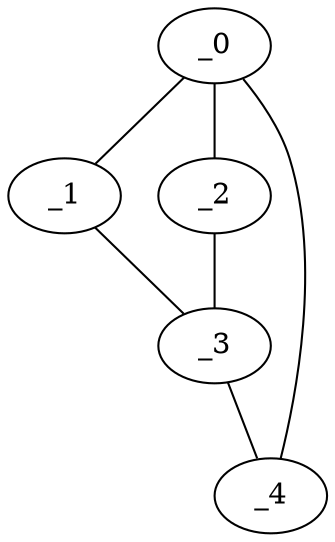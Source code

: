 graph FP1_0149 {
	_0	 [x="0.550462",
		y="2.71176"];
	_1	 [x="1.08696",
		y="1.26996"];
	_0 -- _1;
	_2	 [x="0.536159",
		y="1.9207"];
	_0 -- _2;
	_4	 [x="2.34684",
		y="3.06356"];
	_0 -- _4;
	_3	 [x="1.23759",
		y="1.79509"];
	_1 -- _3;
	_2 -- _3;
	_3 -- _4;
}

